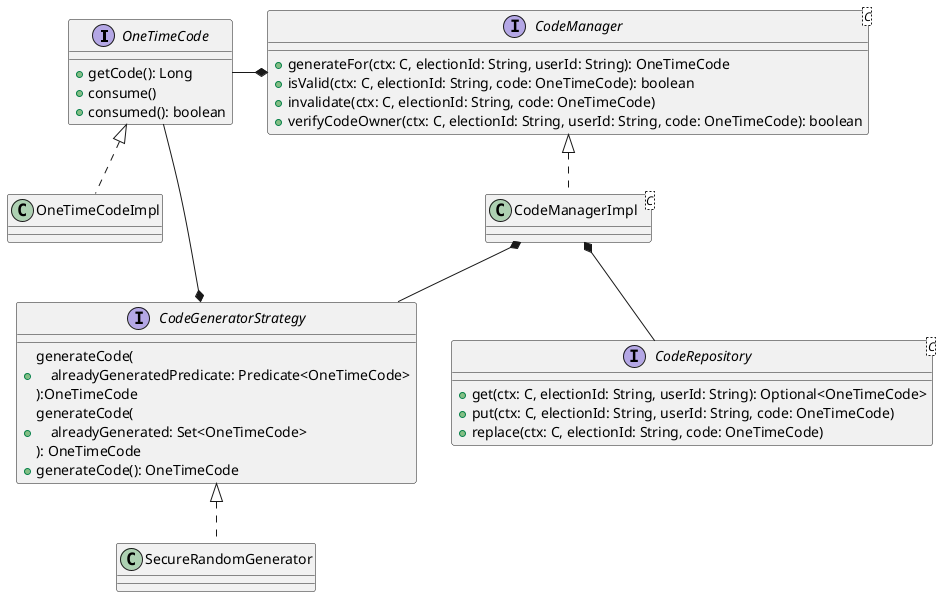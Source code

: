 @startuml codes-core

interface OneTimeCode {
    +getCode(): Long
    +consume()
    +consumed(): boolean
}

class OneTimeCodeImpl implements OneTimeCode

interface CodeGeneratorStrategy {
    +generateCode(\n    alreadyGeneratedPredicate: Predicate<OneTimeCode>\n):OneTimeCode
    +generateCode(\n    alreadyGenerated: Set<OneTimeCode>\n): OneTimeCode
    +generateCode(): OneTimeCode
}
CodeGeneratorStrategy *-up- OneTimeCode

class SecureRandomGenerator implements CodeGeneratorStrategy

interface CodeRepository<C> {
    +get(ctx: C, electionId: String, userId: String): Optional<OneTimeCode>
    +put(ctx: C, electionId: String, userId: String, code: OneTimeCode)
    +replace(ctx: C, electionId: String, code: OneTimeCode)
}

interface CodeManager<C> {
    +generateFor(ctx: C, electionId: String, userId: String): OneTimeCode
    +isValid(ctx: C, electionId: String, code: OneTimeCode): boolean
    +invalidate(ctx: C, electionId: String, code: OneTimeCode)
    +verifyCodeOwner(ctx: C, electionId: String, userId: String, code: OneTimeCode): boolean
}

class CodeManagerImpl<C> implements CodeManager
CodeManager *-left-- OneTimeCode
CodeManagerImpl *-- CodeRepository
CodeManagerImpl *-- CodeGeneratorStrategy

@enduml